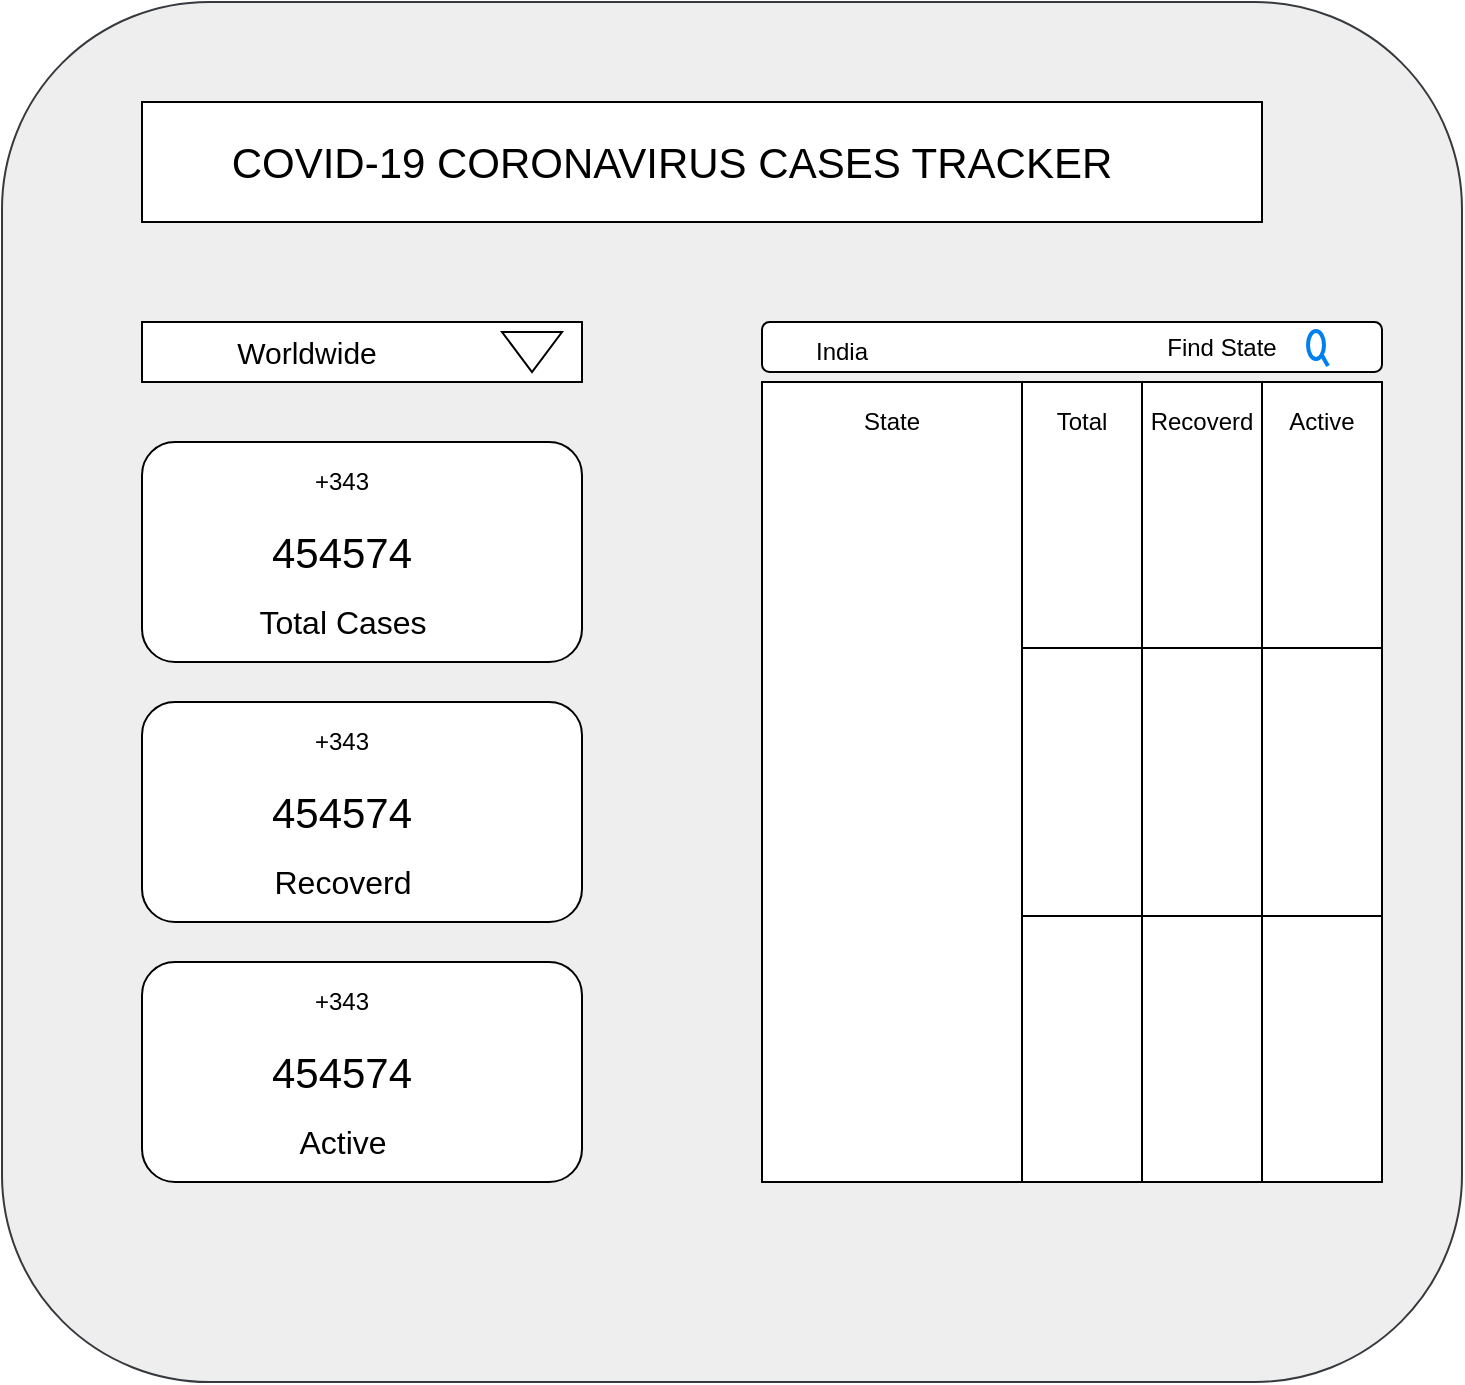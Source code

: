 <mxfile version="13.6.0" type="github">
  <diagram id="fYK7jSnLt_gz6i2z7EqP" name="Page-1">
    <mxGraphModel dx="868" dy="401" grid="1" gridSize="10" guides="1" tooltips="1" connect="1" arrows="1" fold="1" page="1" pageScale="1" pageWidth="850" pageHeight="1100" math="0" shadow="0">
      <root>
        <mxCell id="0" />
        <mxCell id="1" parent="0" />
        <mxCell id="2kLtK_VmZG9DV86jqHeU-1" value="" style="rounded=1;whiteSpace=wrap;html=1;fillColor=#eeeeee;strokeColor=#36393d;" parent="1" vertex="1">
          <mxGeometry x="50" y="230" width="730" height="690" as="geometry" />
        </mxCell>
        <mxCell id="2kLtK_VmZG9DV86jqHeU-2" value="" style="rounded=0;whiteSpace=wrap;html=1;" parent="1" vertex="1">
          <mxGeometry x="120" y="280" width="560" height="60" as="geometry" />
        </mxCell>
        <mxCell id="2kLtK_VmZG9DV86jqHeU-3" value="&lt;font style=&quot;font-size: 21px&quot;&gt;COVID-19 CORONAVIRUS CASES TRACKER&lt;/font&gt;" style="text;html=1;strokeColor=none;fillColor=none;align=center;verticalAlign=middle;whiteSpace=wrap;rounded=0;" parent="1" vertex="1">
          <mxGeometry x="150" y="300" width="470" height="20" as="geometry" />
        </mxCell>
        <mxCell id="2kLtK_VmZG9DV86jqHeU-4" value="" style="rounded=0;whiteSpace=wrap;html=1;" parent="1" vertex="1">
          <mxGeometry x="120" y="390" width="220" height="30" as="geometry" />
        </mxCell>
        <mxCell id="2kLtK_VmZG9DV86jqHeU-5" value="" style="html=1;shadow=0;dashed=0;align=center;verticalAlign=middle;shape=mxgraph.arrows2.arrow;dy=0.6;dx=40;direction=south;notch=0;" parent="1" vertex="1">
          <mxGeometry x="300" y="395" width="30" height="20" as="geometry" />
        </mxCell>
        <mxCell id="KoP0WCow_74KRx2jDNrR-1" value="&lt;span style=&quot;font-size: 15px&quot;&gt;Worldwide&lt;/span&gt;" style="text;html=1;strokeColor=none;fillColor=none;align=center;verticalAlign=middle;whiteSpace=wrap;rounded=0;" vertex="1" parent="1">
          <mxGeometry x="130" y="395" width="145" height="20" as="geometry" />
        </mxCell>
        <mxCell id="KoP0WCow_74KRx2jDNrR-2" value="" style="rounded=1;whiteSpace=wrap;html=1;" vertex="1" parent="1">
          <mxGeometry x="120" y="450" width="220" height="110" as="geometry" />
        </mxCell>
        <mxCell id="KoP0WCow_74KRx2jDNrR-3" value="&lt;font style=&quot;font-size: 16px&quot;&gt;Total Cases&lt;/font&gt;" style="text;html=1;strokeColor=none;fillColor=none;align=center;verticalAlign=middle;whiteSpace=wrap;rounded=0;" vertex="1" parent="1">
          <mxGeometry x="162.5" y="530" width="115" height="20" as="geometry" />
        </mxCell>
        <mxCell id="KoP0WCow_74KRx2jDNrR-4" value="&lt;font style=&quot;font-size: 21px&quot;&gt;454574&lt;/font&gt;" style="text;html=1;strokeColor=none;fillColor=none;align=center;verticalAlign=middle;whiteSpace=wrap;rounded=0;" vertex="1" parent="1">
          <mxGeometry x="185" y="495" width="70" height="20" as="geometry" />
        </mxCell>
        <mxCell id="KoP0WCow_74KRx2jDNrR-5" value="+343" style="text;html=1;strokeColor=none;fillColor=none;align=center;verticalAlign=middle;whiteSpace=wrap;rounded=0;" vertex="1" parent="1">
          <mxGeometry x="200" y="460" width="40" height="20" as="geometry" />
        </mxCell>
        <mxCell id="KoP0WCow_74KRx2jDNrR-8" value="" style="rounded=1;whiteSpace=wrap;html=1;" vertex="1" parent="1">
          <mxGeometry x="120" y="580" width="220" height="110" as="geometry" />
        </mxCell>
        <mxCell id="KoP0WCow_74KRx2jDNrR-9" value="&lt;font style=&quot;font-size: 16px&quot;&gt;Recoverd&lt;/font&gt;" style="text;html=1;strokeColor=none;fillColor=none;align=center;verticalAlign=middle;whiteSpace=wrap;rounded=0;" vertex="1" parent="1">
          <mxGeometry x="162.5" y="660" width="115" height="20" as="geometry" />
        </mxCell>
        <mxCell id="KoP0WCow_74KRx2jDNrR-10" value="&lt;font style=&quot;font-size: 21px&quot;&gt;454574&lt;/font&gt;" style="text;html=1;strokeColor=none;fillColor=none;align=center;verticalAlign=middle;whiteSpace=wrap;rounded=0;" vertex="1" parent="1">
          <mxGeometry x="185" y="625" width="70" height="20" as="geometry" />
        </mxCell>
        <mxCell id="KoP0WCow_74KRx2jDNrR-11" value="+343" style="text;html=1;strokeColor=none;fillColor=none;align=center;verticalAlign=middle;whiteSpace=wrap;rounded=0;" vertex="1" parent="1">
          <mxGeometry x="200" y="590" width="40" height="20" as="geometry" />
        </mxCell>
        <mxCell id="KoP0WCow_74KRx2jDNrR-18" value="" style="rounded=1;whiteSpace=wrap;html=1;" vertex="1" parent="1">
          <mxGeometry x="120" y="710" width="220" height="110" as="geometry" />
        </mxCell>
        <mxCell id="KoP0WCow_74KRx2jDNrR-19" value="&lt;font style=&quot;font-size: 16px&quot;&gt;Active&lt;/font&gt;" style="text;html=1;strokeColor=none;fillColor=none;align=center;verticalAlign=middle;whiteSpace=wrap;rounded=0;" vertex="1" parent="1">
          <mxGeometry x="162.5" y="790" width="115" height="20" as="geometry" />
        </mxCell>
        <mxCell id="KoP0WCow_74KRx2jDNrR-20" value="&lt;font style=&quot;font-size: 21px&quot;&gt;454574&lt;/font&gt;" style="text;html=1;strokeColor=none;fillColor=none;align=center;verticalAlign=middle;whiteSpace=wrap;rounded=0;" vertex="1" parent="1">
          <mxGeometry x="185" y="755" width="70" height="20" as="geometry" />
        </mxCell>
        <mxCell id="KoP0WCow_74KRx2jDNrR-21" value="+343" style="text;html=1;strokeColor=none;fillColor=none;align=center;verticalAlign=middle;whiteSpace=wrap;rounded=0;" vertex="1" parent="1">
          <mxGeometry x="200" y="720" width="40" height="20" as="geometry" />
        </mxCell>
        <mxCell id="KoP0WCow_74KRx2jDNrR-35" value="" style="rounded=0;whiteSpace=wrap;html=1;" vertex="1" parent="1">
          <mxGeometry x="430" y="420" width="130" height="400" as="geometry" />
        </mxCell>
        <mxCell id="KoP0WCow_74KRx2jDNrR-22" value="" style="shape=table;html=1;whiteSpace=wrap;startSize=0;container=1;collapsible=0;childLayout=tableLayout;" vertex="1" parent="1">
          <mxGeometry x="560" y="420" width="180" height="400" as="geometry" />
        </mxCell>
        <mxCell id="KoP0WCow_74KRx2jDNrR-23" value="" style="shape=partialRectangle;html=1;whiteSpace=wrap;collapsible=0;dropTarget=0;pointerEvents=0;fillColor=none;top=0;left=0;bottom=0;right=0;points=[[0,0.5],[1,0.5]];portConstraint=eastwest;" vertex="1" parent="KoP0WCow_74KRx2jDNrR-22">
          <mxGeometry width="180" height="133" as="geometry" />
        </mxCell>
        <mxCell id="KoP0WCow_74KRx2jDNrR-24" value="" style="shape=partialRectangle;html=1;whiteSpace=wrap;connectable=0;fillColor=none;top=0;left=0;bottom=0;right=0;overflow=hidden;" vertex="1" parent="KoP0WCow_74KRx2jDNrR-23">
          <mxGeometry width="60" height="133" as="geometry" />
        </mxCell>
        <mxCell id="KoP0WCow_74KRx2jDNrR-25" value="" style="shape=partialRectangle;html=1;whiteSpace=wrap;connectable=0;fillColor=none;top=0;left=0;bottom=0;right=0;overflow=hidden;" vertex="1" parent="KoP0WCow_74KRx2jDNrR-23">
          <mxGeometry x="60" width="60" height="133" as="geometry" />
        </mxCell>
        <mxCell id="KoP0WCow_74KRx2jDNrR-26" value="" style="shape=partialRectangle;html=1;whiteSpace=wrap;connectable=0;fillColor=none;top=0;left=0;bottom=0;right=0;overflow=hidden;" vertex="1" parent="KoP0WCow_74KRx2jDNrR-23">
          <mxGeometry x="120" width="60" height="133" as="geometry" />
        </mxCell>
        <mxCell id="KoP0WCow_74KRx2jDNrR-27" value="" style="shape=partialRectangle;html=1;whiteSpace=wrap;collapsible=0;dropTarget=0;pointerEvents=0;fillColor=none;top=0;left=0;bottom=0;right=0;points=[[0,0.5],[1,0.5]];portConstraint=eastwest;" vertex="1" parent="KoP0WCow_74KRx2jDNrR-22">
          <mxGeometry y="133" width="180" height="134" as="geometry" />
        </mxCell>
        <mxCell id="KoP0WCow_74KRx2jDNrR-28" value="" style="shape=partialRectangle;html=1;whiteSpace=wrap;connectable=0;fillColor=none;top=0;left=0;bottom=0;right=0;overflow=hidden;" vertex="1" parent="KoP0WCow_74KRx2jDNrR-27">
          <mxGeometry width="60" height="134" as="geometry" />
        </mxCell>
        <mxCell id="KoP0WCow_74KRx2jDNrR-29" value="" style="shape=partialRectangle;html=1;whiteSpace=wrap;connectable=0;fillColor=none;top=0;left=0;bottom=0;right=0;overflow=hidden;" vertex="1" parent="KoP0WCow_74KRx2jDNrR-27">
          <mxGeometry x="60" width="60" height="134" as="geometry" />
        </mxCell>
        <mxCell id="KoP0WCow_74KRx2jDNrR-30" value="" style="shape=partialRectangle;html=1;whiteSpace=wrap;connectable=0;fillColor=none;top=0;left=0;bottom=0;right=0;overflow=hidden;" vertex="1" parent="KoP0WCow_74KRx2jDNrR-27">
          <mxGeometry x="120" width="60" height="134" as="geometry" />
        </mxCell>
        <mxCell id="KoP0WCow_74KRx2jDNrR-31" value="" style="shape=partialRectangle;html=1;whiteSpace=wrap;collapsible=0;dropTarget=0;pointerEvents=0;fillColor=none;top=0;left=0;bottom=0;right=0;points=[[0,0.5],[1,0.5]];portConstraint=eastwest;" vertex="1" parent="KoP0WCow_74KRx2jDNrR-22">
          <mxGeometry y="267" width="180" height="133" as="geometry" />
        </mxCell>
        <mxCell id="KoP0WCow_74KRx2jDNrR-32" value="" style="shape=partialRectangle;html=1;whiteSpace=wrap;connectable=0;fillColor=none;top=0;left=0;bottom=0;right=0;overflow=hidden;" vertex="1" parent="KoP0WCow_74KRx2jDNrR-31">
          <mxGeometry width="60" height="133" as="geometry" />
        </mxCell>
        <mxCell id="KoP0WCow_74KRx2jDNrR-33" value="" style="shape=partialRectangle;html=1;whiteSpace=wrap;connectable=0;fillColor=none;top=0;left=0;bottom=0;right=0;overflow=hidden;" vertex="1" parent="KoP0WCow_74KRx2jDNrR-31">
          <mxGeometry x="60" width="60" height="133" as="geometry" />
        </mxCell>
        <mxCell id="KoP0WCow_74KRx2jDNrR-34" value="" style="shape=partialRectangle;html=1;whiteSpace=wrap;connectable=0;fillColor=none;top=0;left=0;bottom=0;right=0;overflow=hidden;" vertex="1" parent="KoP0WCow_74KRx2jDNrR-31">
          <mxGeometry x="120" width="60" height="133" as="geometry" />
        </mxCell>
        <mxCell id="KoP0WCow_74KRx2jDNrR-36" value="Total" style="text;html=1;strokeColor=none;fillColor=none;align=center;verticalAlign=middle;whiteSpace=wrap;rounded=0;" vertex="1" parent="1">
          <mxGeometry x="570" y="430" width="40" height="20" as="geometry" />
        </mxCell>
        <mxCell id="KoP0WCow_74KRx2jDNrR-37" value="Recoverd" style="text;html=1;strokeColor=none;fillColor=none;align=center;verticalAlign=middle;whiteSpace=wrap;rounded=0;" vertex="1" parent="1">
          <mxGeometry x="630" y="430" width="40" height="20" as="geometry" />
        </mxCell>
        <mxCell id="KoP0WCow_74KRx2jDNrR-38" value="Active" style="text;html=1;strokeColor=none;fillColor=none;align=center;verticalAlign=middle;whiteSpace=wrap;rounded=0;" vertex="1" parent="1">
          <mxGeometry x="690" y="430" width="40" height="20" as="geometry" />
        </mxCell>
        <mxCell id="KoP0WCow_74KRx2jDNrR-39" value="State" style="text;html=1;strokeColor=none;fillColor=none;align=center;verticalAlign=middle;whiteSpace=wrap;rounded=0;" vertex="1" parent="1">
          <mxGeometry x="475" y="430" width="40" height="20" as="geometry" />
        </mxCell>
        <mxCell id="KoP0WCow_74KRx2jDNrR-40" value="" style="rounded=1;whiteSpace=wrap;html=1;align=center;" vertex="1" parent="1">
          <mxGeometry x="430" y="390" width="310" height="25" as="geometry" />
        </mxCell>
        <mxCell id="KoP0WCow_74KRx2jDNrR-42" value="India" style="text;html=1;strokeColor=none;fillColor=none;align=center;verticalAlign=middle;whiteSpace=wrap;rounded=0;" vertex="1" parent="1">
          <mxGeometry x="450" y="395" width="40" height="20" as="geometry" />
        </mxCell>
        <mxCell id="KoP0WCow_74KRx2jDNrR-43" value="Find State" style="text;html=1;strokeColor=none;fillColor=none;align=center;verticalAlign=middle;whiteSpace=wrap;rounded=0;" vertex="1" parent="1">
          <mxGeometry x="620" y="392.5" width="80" height="20" as="geometry" />
        </mxCell>
        <mxCell id="KoP0WCow_74KRx2jDNrR-44" value="" style="html=1;verticalLabelPosition=bottom;align=center;labelBackgroundColor=#ffffff;verticalAlign=top;strokeWidth=2;strokeColor=#0080F0;shadow=0;dashed=0;shape=mxgraph.ios7.icons.looking_glass;" vertex="1" parent="1">
          <mxGeometry x="703" y="394.5" width="10" height="17.5" as="geometry" />
        </mxCell>
      </root>
    </mxGraphModel>
  </diagram>
</mxfile>
